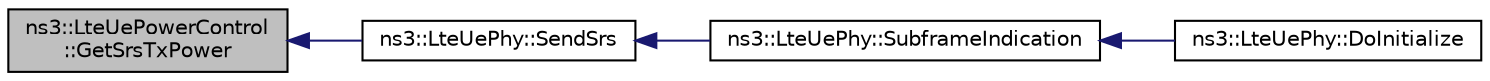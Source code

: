 digraph "ns3::LteUePowerControl::GetSrsTxPower"
{
  edge [fontname="Helvetica",fontsize="10",labelfontname="Helvetica",labelfontsize="10"];
  node [fontname="Helvetica",fontsize="10",shape=record];
  rankdir="LR";
  Node1 [label="ns3::LteUePowerControl\l::GetSrsTxPower",height=0.2,width=0.4,color="black", fillcolor="grey75", style="filled", fontcolor="black"];
  Node1 -> Node2 [dir="back",color="midnightblue",fontsize="10",style="solid"];
  Node2 [label="ns3::LteUePhy::SendSrs",height=0.2,width=0.4,color="black", fillcolor="white", style="filled",URL="$da/ddd/classns3_1_1LteUePhy.html#af5e670e16b13fbb9368f75bedf199067",tooltip="Send the SRS signal in the last symbols of the frame. "];
  Node2 -> Node3 [dir="back",color="midnightblue",fontsize="10",style="solid"];
  Node3 [label="ns3::LteUePhy::SubframeIndication",height=0.2,width=0.4,color="black", fillcolor="white", style="filled",URL="$da/ddd/classns3_1_1LteUePhy.html#a65c18191859a190cbd880175e2ffeac3",tooltip="trigger from eNB the start from a new frame "];
  Node3 -> Node4 [dir="back",color="midnightblue",fontsize="10",style="solid"];
  Node4 [label="ns3::LteUePhy::DoInitialize",height=0.2,width=0.4,color="black", fillcolor="white", style="filled",URL="$da/ddd/classns3_1_1LteUePhy.html#a09daf3f8475e2e1c4639b552d5381d7a"];
}
